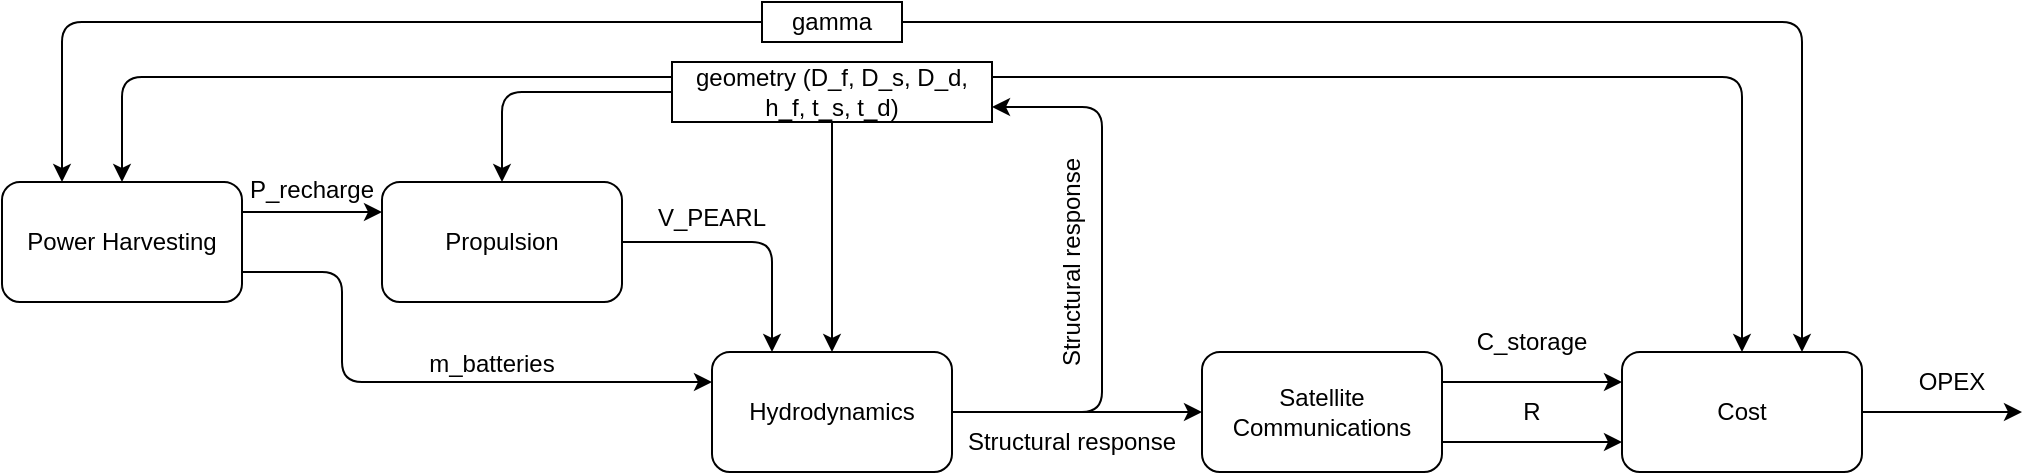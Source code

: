 <mxfile version="12.7.9" type="device"><diagram name="Page-1" id="74e2e168-ea6b-b213-b513-2b3c1d86103e"><mxGraphModel dx="2393" dy="694" grid="1" gridSize="10" guides="1" tooltips="1" connect="1" arrows="1" fold="1" page="1" pageScale="1" pageWidth="1100" pageHeight="850" background="#ffffff" math="0" shadow="0"><root><mxCell id="0"/><mxCell id="1" parent="0"/><mxCell id="cltswMb6sP69Ze5uq6SB-70" style="edgeStyle=orthogonalEdgeStyle;rounded=0;orthogonalLoop=1;jettySize=auto;html=1;exitX=1;exitY=0.5;exitDx=0;exitDy=0;" edge="1" parent="1" source="cltswMb6sP69Ze5uq6SB-2"><mxGeometry relative="1" as="geometry"><mxPoint x="890" y="225" as="targetPoint"/></mxGeometry></mxCell><mxCell id="cltswMb6sP69Ze5uq6SB-2" value="Cost" style="rounded=1;whiteSpace=wrap;html=1;" vertex="1" parent="1"><mxGeometry x="690" y="195" width="120" height="60" as="geometry"/></mxCell><mxCell id="cltswMb6sP69Ze5uq6SB-57" style="edgeStyle=orthogonalEdgeStyle;rounded=0;orthogonalLoop=1;jettySize=auto;html=1;exitX=1;exitY=0.25;exitDx=0;exitDy=0;entryX=0;entryY=0.25;entryDx=0;entryDy=0;" edge="1" parent="1" source="cltswMb6sP69Ze5uq6SB-3" target="cltswMb6sP69Ze5uq6SB-2"><mxGeometry relative="1" as="geometry"/></mxCell><mxCell id="cltswMb6sP69Ze5uq6SB-58" style="edgeStyle=orthogonalEdgeStyle;rounded=0;orthogonalLoop=1;jettySize=auto;html=1;exitX=1;exitY=0.75;exitDx=0;exitDy=0;entryX=0;entryY=0.75;entryDx=0;entryDy=0;" edge="1" parent="1" source="cltswMb6sP69Ze5uq6SB-3" target="cltswMb6sP69Ze5uq6SB-2"><mxGeometry relative="1" as="geometry"/></mxCell><mxCell id="cltswMb6sP69Ze5uq6SB-3" value="Satellite Communications" style="rounded=1;whiteSpace=wrap;html=1;" vertex="1" parent="1"><mxGeometry x="480" y="195" width="120" height="60" as="geometry"/></mxCell><mxCell id="cltswMb6sP69Ze5uq6SB-47" style="edgeStyle=orthogonalEdgeStyle;rounded=0;orthogonalLoop=1;jettySize=auto;html=1;exitX=1;exitY=0.25;exitDx=0;exitDy=0;entryX=0;entryY=0.25;entryDx=0;entryDy=0;" edge="1" parent="1" source="cltswMb6sP69Ze5uq6SB-4" target="cltswMb6sP69Ze5uq6SB-5"><mxGeometry relative="1" as="geometry"/></mxCell><mxCell id="cltswMb6sP69Ze5uq6SB-4" value="Power Harvesting" style="rounded=1;whiteSpace=wrap;html=1;" vertex="1" parent="1"><mxGeometry x="-120" y="110" width="120" height="60" as="geometry"/></mxCell><mxCell id="cltswMb6sP69Ze5uq6SB-5" value="Propulsion" style="rounded=1;whiteSpace=wrap;html=1;" vertex="1" parent="1"><mxGeometry x="70" y="110" width="120" height="60" as="geometry"/></mxCell><mxCell id="cltswMb6sP69Ze5uq6SB-56" style="edgeStyle=orthogonalEdgeStyle;rounded=0;orthogonalLoop=1;jettySize=auto;html=1;exitX=1;exitY=0.5;exitDx=0;exitDy=0;entryX=0;entryY=0.5;entryDx=0;entryDy=0;" edge="1" parent="1" source="cltswMb6sP69Ze5uq6SB-6" target="cltswMb6sP69Ze5uq6SB-3"><mxGeometry relative="1" as="geometry"/></mxCell><mxCell id="cltswMb6sP69Ze5uq6SB-6" value="Hydrodynamics" style="rounded=1;whiteSpace=wrap;html=1;" vertex="1" parent="1"><mxGeometry x="235" y="195" width="120" height="60" as="geometry"/></mxCell><mxCell id="cltswMb6sP69Ze5uq6SB-32" value="" style="edgeStyle=segmentEdgeStyle;endArrow=classic;html=1;entryX=0.75;entryY=0;entryDx=0;entryDy=0;exitX=1;exitY=0.5;exitDx=0;exitDy=0;" edge="1" parent="1" source="cltswMb6sP69Ze5uq6SB-33" target="cltswMb6sP69Ze5uq6SB-2"><mxGeometry width="50" height="50" relative="1" as="geometry"><mxPoint x="430" y="30" as="sourcePoint"/><mxPoint x="600" y="80" as="targetPoint"/></mxGeometry></mxCell><mxCell id="cltswMb6sP69Ze5uq6SB-33" value="gamma" style="rounded=0;whiteSpace=wrap;html=1;" vertex="1" parent="1"><mxGeometry x="260" y="20" width="70" height="20" as="geometry"/></mxCell><mxCell id="cltswMb6sP69Ze5uq6SB-34" style="edgeStyle=orthogonalEdgeStyle;rounded=0;orthogonalLoop=1;jettySize=auto;html=1;exitX=0.5;exitY=1;exitDx=0;exitDy=0;" edge="1" parent="1" source="cltswMb6sP69Ze5uq6SB-33" target="cltswMb6sP69Ze5uq6SB-33"><mxGeometry relative="1" as="geometry"/></mxCell><mxCell id="cltswMb6sP69Ze5uq6SB-39" value="" style="edgeStyle=segmentEdgeStyle;endArrow=classic;html=1;exitX=0;exitY=0.5;exitDx=0;exitDy=0;entryX=0.25;entryY=0;entryDx=0;entryDy=0;" edge="1" parent="1" source="cltswMb6sP69Ze5uq6SB-33" target="cltswMb6sP69Ze5uq6SB-4"><mxGeometry width="50" height="50" relative="1" as="geometry"><mxPoint x="230" y="250" as="sourcePoint"/><mxPoint x="280" y="200" as="targetPoint"/></mxGeometry></mxCell><mxCell id="cltswMb6sP69Ze5uq6SB-46" style="edgeStyle=orthogonalEdgeStyle;rounded=0;orthogonalLoop=1;jettySize=auto;html=1;exitX=0.5;exitY=1;exitDx=0;exitDy=0;entryX=0.5;entryY=0;entryDx=0;entryDy=0;" edge="1" parent="1" source="cltswMb6sP69Ze5uq6SB-40" target="cltswMb6sP69Ze5uq6SB-6"><mxGeometry relative="1" as="geometry"/></mxCell><mxCell id="cltswMb6sP69Ze5uq6SB-40" value="geometry (D_f, D_s, D_d, h_f, t_s, t_d)" style="rounded=0;whiteSpace=wrap;html=1;" vertex="1" parent="1"><mxGeometry x="215" y="50" width="160" height="30" as="geometry"/></mxCell><mxCell id="cltswMb6sP69Ze5uq6SB-41" value="" style="edgeStyle=segmentEdgeStyle;endArrow=classic;html=1;exitX=0;exitY=0.25;exitDx=0;exitDy=0;entryX=0.5;entryY=0;entryDx=0;entryDy=0;" edge="1" parent="1" source="cltswMb6sP69Ze5uq6SB-40" target="cltswMb6sP69Ze5uq6SB-4"><mxGeometry width="50" height="50" relative="1" as="geometry"><mxPoint x="270" y="40" as="sourcePoint"/><mxPoint x="-80" y="290" as="targetPoint"/></mxGeometry></mxCell><mxCell id="cltswMb6sP69Ze5uq6SB-42" value="" style="edgeStyle=segmentEdgeStyle;endArrow=classic;html=1;exitX=0;exitY=0.5;exitDx=0;exitDy=0;entryX=0.5;entryY=0;entryDx=0;entryDy=0;" edge="1" parent="1" source="cltswMb6sP69Ze5uq6SB-40" target="cltswMb6sP69Ze5uq6SB-5"><mxGeometry width="50" height="50" relative="1" as="geometry"><mxPoint x="225" y="67.5" as="sourcePoint"/><mxPoint x="-50" y="290" as="targetPoint"/></mxGeometry></mxCell><mxCell id="cltswMb6sP69Ze5uq6SB-43" value="" style="edgeStyle=segmentEdgeStyle;endArrow=classic;html=1;exitX=1;exitY=0.25;exitDx=0;exitDy=0;entryX=0.5;entryY=0;entryDx=0;entryDy=0;" edge="1" parent="1" source="cltswMb6sP69Ze5uq6SB-40" target="cltswMb6sP69Ze5uq6SB-2"><mxGeometry width="50" height="50" relative="1" as="geometry"><mxPoint x="235" y="77.5" as="sourcePoint"/><mxPoint x="-40" y="300" as="targetPoint"/></mxGeometry></mxCell><mxCell id="cltswMb6sP69Ze5uq6SB-50" value="" style="edgeStyle=segmentEdgeStyle;endArrow=classic;html=1;exitX=1;exitY=0.5;exitDx=0;exitDy=0;entryX=1;entryY=0.75;entryDx=0;entryDy=0;" edge="1" parent="1" source="cltswMb6sP69Ze5uq6SB-6" target="cltswMb6sP69Ze5uq6SB-40"><mxGeometry width="50" height="50" relative="1" as="geometry"><mxPoint x="230" y="250" as="sourcePoint"/><mxPoint x="280" y="200" as="targetPoint"/><Array as="points"><mxPoint x="430" y="225"/><mxPoint x="430" y="73"/></Array></mxGeometry></mxCell><mxCell id="cltswMb6sP69Ze5uq6SB-51" value="" style="edgeStyle=segmentEdgeStyle;endArrow=classic;html=1;exitX=1;exitY=0.75;exitDx=0;exitDy=0;entryX=0;entryY=0.25;entryDx=0;entryDy=0;" edge="1" parent="1" source="cltswMb6sP69Ze5uq6SB-4" target="cltswMb6sP69Ze5uq6SB-6"><mxGeometry width="50" height="50" relative="1" as="geometry"><mxPoint x="-140" y="290" as="sourcePoint"/><mxPoint x="-90" y="240" as="targetPoint"/><Array as="points"><mxPoint x="50" y="155"/><mxPoint x="50" y="210"/></Array></mxGeometry></mxCell><mxCell id="cltswMb6sP69Ze5uq6SB-53" value="" style="edgeStyle=segmentEdgeStyle;endArrow=classic;html=1;exitX=1;exitY=0.5;exitDx=0;exitDy=0;entryX=0.25;entryY=0;entryDx=0;entryDy=0;" edge="1" parent="1" source="cltswMb6sP69Ze5uq6SB-5" target="cltswMb6sP69Ze5uq6SB-6"><mxGeometry width="50" height="50" relative="1" as="geometry"><mxPoint x="230" y="80" as="sourcePoint"/><mxPoint x="280" y="30" as="targetPoint"/></mxGeometry></mxCell><mxCell id="cltswMb6sP69Ze5uq6SB-59" value="Structural response" style="text;html=1;strokeColor=none;fillColor=none;align=center;verticalAlign=middle;whiteSpace=wrap;rounded=0;" vertex="1" parent="1"><mxGeometry x="360" y="230" width="110" height="20" as="geometry"/></mxCell><mxCell id="cltswMb6sP69Ze5uq6SB-62" value="C_storage" style="text;html=1;strokeColor=none;fillColor=none;align=center;verticalAlign=middle;whiteSpace=wrap;rounded=0;" vertex="1" parent="1"><mxGeometry x="610" y="180" width="70" height="20" as="geometry"/></mxCell><mxCell id="cltswMb6sP69Ze5uq6SB-63" value="R" style="text;html=1;strokeColor=none;fillColor=none;align=center;verticalAlign=middle;whiteSpace=wrap;rounded=0;" vertex="1" parent="1"><mxGeometry x="630" y="215" width="30" height="20" as="geometry"/></mxCell><mxCell id="cltswMb6sP69Ze5uq6SB-65" value="Structural response" style="text;html=1;strokeColor=none;fillColor=none;align=center;verticalAlign=middle;whiteSpace=wrap;rounded=0;rotation=-90;" vertex="1" parent="1"><mxGeometry x="360" y="140" width="110" height="20" as="geometry"/></mxCell><mxCell id="cltswMb6sP69Ze5uq6SB-66" value="P_recharge" style="text;html=1;strokeColor=none;fillColor=none;align=center;verticalAlign=middle;whiteSpace=wrap;rounded=0;" vertex="1" parent="1"><mxGeometry y="104" width="70" height="20" as="geometry"/></mxCell><mxCell id="cltswMb6sP69Ze5uq6SB-67" value="V_PEARL" style="text;html=1;strokeColor=none;fillColor=none;align=center;verticalAlign=middle;whiteSpace=wrap;rounded=0;" vertex="1" parent="1"><mxGeometry x="200" y="118" width="70" height="20" as="geometry"/></mxCell><mxCell id="cltswMb6sP69Ze5uq6SB-68" value="m_batteries" style="text;html=1;strokeColor=none;fillColor=none;align=center;verticalAlign=middle;whiteSpace=wrap;rounded=0;" vertex="1" parent="1"><mxGeometry x="90" y="191" width="70" height="20" as="geometry"/></mxCell><mxCell id="cltswMb6sP69Ze5uq6SB-71" value="OPEX" style="text;html=1;strokeColor=none;fillColor=none;align=center;verticalAlign=middle;whiteSpace=wrap;rounded=0;" vertex="1" parent="1"><mxGeometry x="820" y="200" width="70" height="20" as="geometry"/></mxCell></root></mxGraphModel></diagram></mxfile>